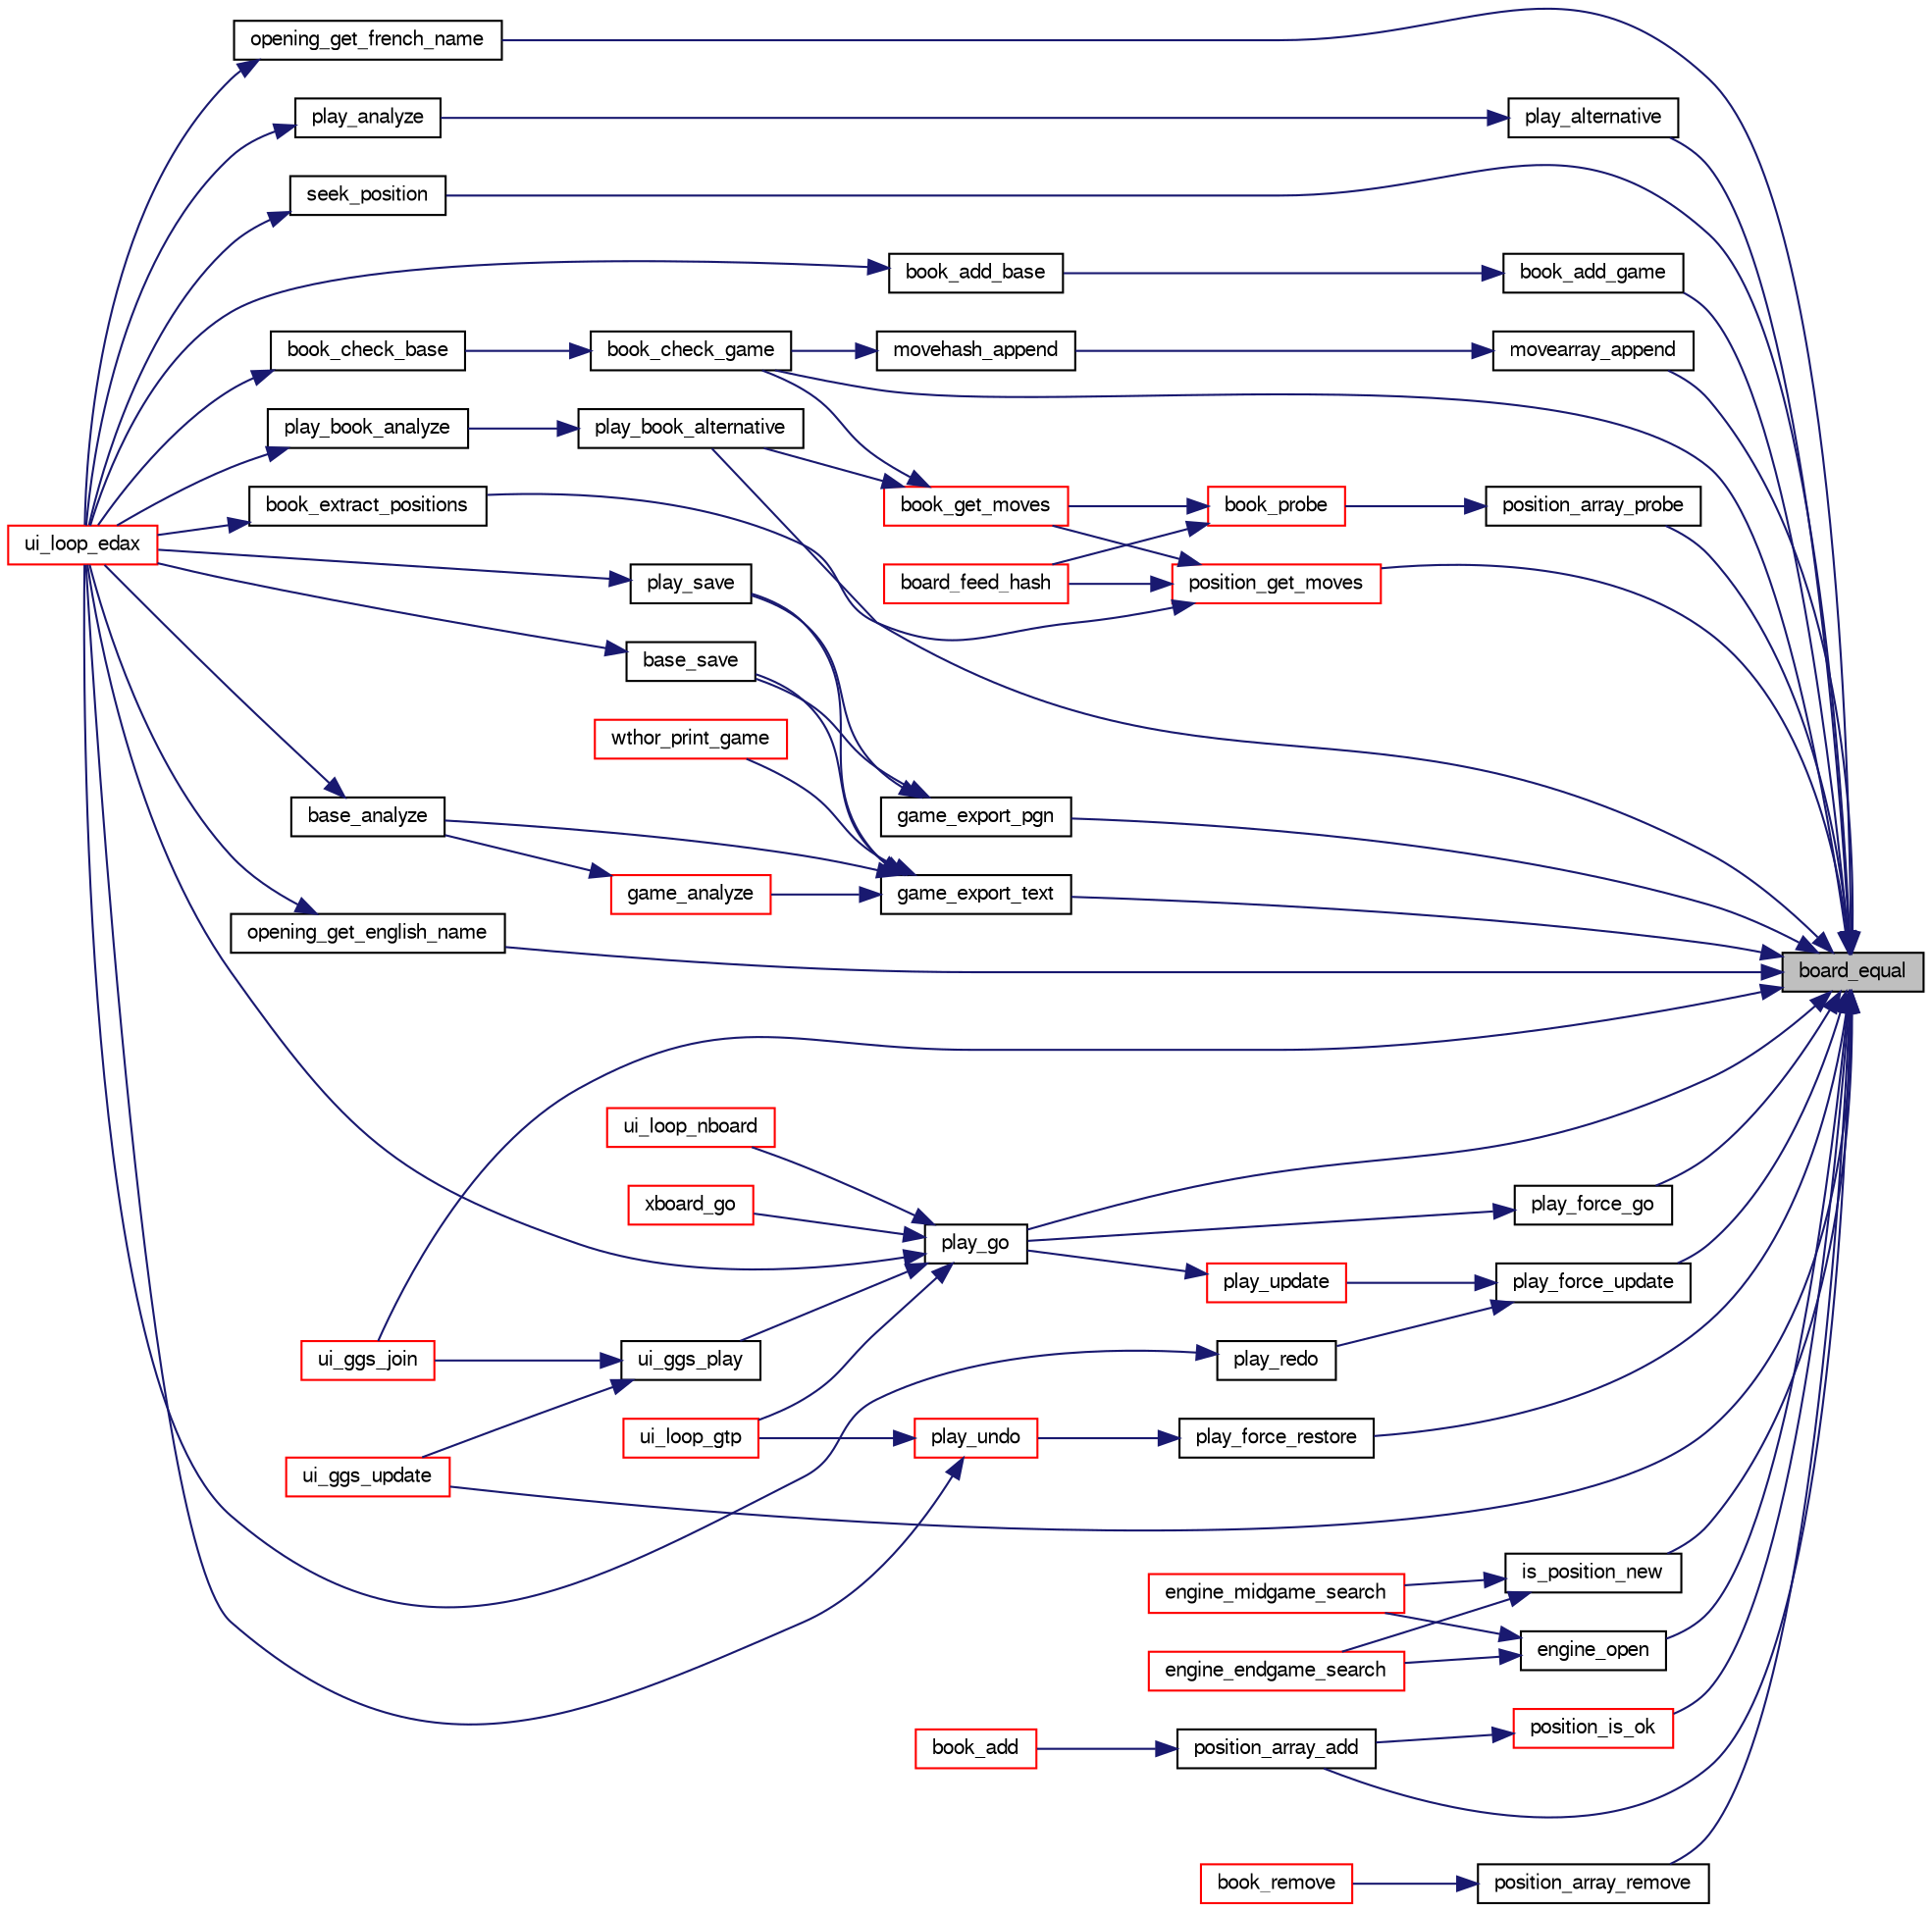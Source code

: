 digraph "board_equal"
{
 // LATEX_PDF_SIZE
  bgcolor="transparent";
  edge [fontname="FreeSans",fontsize="10",labelfontname="FreeSans",labelfontsize="10"];
  node [fontname="FreeSans",fontsize="10",shape=record];
  rankdir="RL";
  Node1 [label="board_equal",height=0.2,width=0.4,color="black", fillcolor="grey75", style="filled", fontcolor="black",tooltip="Compare two board for equality."];
  Node1 -> Node2 [dir="back",color="midnightblue",fontsize="10",style="solid",fontname="FreeSans"];
  Node2 [label="book_add_game",height=0.2,width=0.4,color="black",URL="$book_8c.html#aea8461bde1df7dad3d55f9589c1ed586",tooltip="Add positions from a game."];
  Node2 -> Node3 [dir="back",color="midnightblue",fontsize="10",style="solid",fontname="FreeSans"];
  Node3 [label="book_add_base",height=0.2,width=0.4,color="black",URL="$book_8c.html#af1d5717ff0e5c8adb16ec5f86197cc33",tooltip="Add positions from a game database."];
  Node3 -> Node4 [dir="back",color="midnightblue",fontsize="10",style="solid",fontname="FreeSans"];
  Node4 [label="ui_loop_edax",height=0.2,width=0.4,color="red",URL="$edax_8c.html#a2354b96c7688bae32bedb6203d672f50",tooltip="Loop event."];
  Node1 -> Node7 [dir="back",color="midnightblue",fontsize="10",style="solid",fontname="FreeSans"];
  Node7 [label="book_check_game",height=0.2,width=0.4,color="black",URL="$book_8c.html#a8996ed1153616ffa18e6819b88e106c9",tooltip="Check positions from a game."];
  Node7 -> Node8 [dir="back",color="midnightblue",fontsize="10",style="solid",fontname="FreeSans"];
  Node8 [label="book_check_base",height=0.2,width=0.4,color="black",URL="$book_8c.html#a1a212c1d3af5bc7a9183a3de0ab9cb90",tooltip="Check positions from a game database."];
  Node8 -> Node4 [dir="back",color="midnightblue",fontsize="10",style="solid",fontname="FreeSans"];
  Node1 -> Node9 [dir="back",color="midnightblue",fontsize="10",style="solid",fontname="FreeSans"];
  Node9 [label="engine_open",height=0.2,width=0.4,color="black",URL="$cassio_8c.html#a9ff171085ccae4be6241cd583028adcf",tooltip="Open search engine."];
  Node9 -> Node10 [dir="back",color="midnightblue",fontsize="10",style="solid",fontname="FreeSans"];
  Node10 [label="engine_endgame_search",height=0.2,width=0.4,color="red",URL="$cassio_8c.html#a59118e647ced4f05560b431b30ad73b9",tooltip="Endgame search."];
  Node9 -> Node12 [dir="back",color="midnightblue",fontsize="10",style="solid",fontname="FreeSans"];
  Node12 [label="engine_midgame_search",height=0.2,width=0.4,color="red",URL="$cassio_8c.html#a71ebe2bfb187238a48c94edd82cb3024",tooltip="Midgame search."];
  Node1 -> Node13 [dir="back",color="midnightblue",fontsize="10",style="solid",fontname="FreeSans"];
  Node13 [label="game_export_pgn",height=0.2,width=0.4,color="black",URL="$game_8c.html#acf88b6a57b6b9305fce116cb0df32138",tooltip="Write a game to a pgn file."];
  Node13 -> Node14 [dir="back",color="midnightblue",fontsize="10",style="solid",fontname="FreeSans"];
  Node14 [label="base_save",height=0.2,width=0.4,color="black",URL="$base_8c.html#a290adf2a96f38b6d37874b1486027ec8",tooltip="Save a game database."];
  Node14 -> Node4 [dir="back",color="midnightblue",fontsize="10",style="solid",fontname="FreeSans"];
  Node13 -> Node15 [dir="back",color="midnightblue",fontsize="10",style="solid",fontname="FreeSans"];
  Node15 [label="play_save",height=0.2,width=0.4,color="black",URL="$play_8c.html#a6bfab22913b749330068bde2bb80afa3",tooltip="Save a played game."];
  Node15 -> Node4 [dir="back",color="midnightblue",fontsize="10",style="solid",fontname="FreeSans"];
  Node1 -> Node16 [dir="back",color="midnightblue",fontsize="10",style="solid",fontname="FreeSans"];
  Node16 [label="game_export_text",height=0.2,width=0.4,color="black",URL="$game_8c.html#a62b6bc0719281a1beb368799478f8332",tooltip="Write a game to a text file."];
  Node16 -> Node17 [dir="back",color="midnightblue",fontsize="10",style="solid",fontname="FreeSans"];
  Node17 [label="base_analyze",height=0.2,width=0.4,color="black",URL="$base_8c.html#a130adf3915feeb8dd21edd8c715c220f",tooltip="Base analysis."];
  Node17 -> Node4 [dir="back",color="midnightblue",fontsize="10",style="solid",fontname="FreeSans"];
  Node16 -> Node14 [dir="back",color="midnightblue",fontsize="10",style="solid",fontname="FreeSans"];
  Node16 -> Node18 [dir="back",color="midnightblue",fontsize="10",style="solid",fontname="FreeSans"];
  Node18 [label="game_analyze",height=0.2,width=0.4,color="red",URL="$game_8c.html#a17775ff0efa3d8592bed935dedb31a45",tooltip="Analyze an endgame."];
  Node18 -> Node17 [dir="back",color="midnightblue",fontsize="10",style="solid",fontname="FreeSans"];
  Node16 -> Node15 [dir="back",color="midnightblue",fontsize="10",style="solid",fontname="FreeSans"];
  Node16 -> Node21 [dir="back",color="midnightblue",fontsize="10",style="solid",fontname="FreeSans"];
  Node21 [label="wthor_print_game",height=0.2,width=0.4,color="red",URL="$base_8c.html#a8e5fad7957b25e222378c9704bef3593",tooltip="print a wthor game."];
  Node1 -> Node22 [dir="back",color="midnightblue",fontsize="10",style="solid",fontname="FreeSans"];
  Node22 [label="is_position_new",height=0.2,width=0.4,color="black",URL="$cassio_8c.html#a8e140d120e3d7fdf016b1a7df2733774",tooltip=" "];
  Node22 -> Node10 [dir="back",color="midnightblue",fontsize="10",style="solid",fontname="FreeSans"];
  Node22 -> Node12 [dir="back",color="midnightblue",fontsize="10",style="solid",fontname="FreeSans"];
  Node1 -> Node23 [dir="back",color="midnightblue",fontsize="10",style="solid",fontname="FreeSans"];
  Node23 [label="movearray_append",height=0.2,width=0.4,color="black",URL="$move_8c.html#a7bfcbcdc6f87d03274315a4e958a4640",tooltip="Append a position."];
  Node23 -> Node24 [dir="back",color="midnightblue",fontsize="10",style="solid",fontname="FreeSans"];
  Node24 [label="movehash_append",height=0.2,width=0.4,color="black",URL="$move_8c.html#a5c446e3414594b950b7d1a6e219aa960",tooltip="Append a position to the hash table."];
  Node24 -> Node7 [dir="back",color="midnightblue",fontsize="10",style="solid",fontname="FreeSans"];
  Node1 -> Node25 [dir="back",color="midnightblue",fontsize="10",style="solid",fontname="FreeSans"];
  Node25 [label="opening_get_english_name",height=0.2,width=0.4,color="black",URL="$opening_8c.html#a29fe489da5c01afa117dbc8b836f3e19",tooltip="Check if a board has got an engilsh opening name."];
  Node25 -> Node4 [dir="back",color="midnightblue",fontsize="10",style="solid",fontname="FreeSans"];
  Node1 -> Node26 [dir="back",color="midnightblue",fontsize="10",style="solid",fontname="FreeSans"];
  Node26 [label="opening_get_french_name",height=0.2,width=0.4,color="black",URL="$opening_8c.html#a72ee5109eda4126f1540dab97af838c0",tooltip="Check if a board has got a french opening name."];
  Node26 -> Node4 [dir="back",color="midnightblue",fontsize="10",style="solid",fontname="FreeSans"];
  Node1 -> Node27 [dir="back",color="midnightblue",fontsize="10",style="solid",fontname="FreeSans"];
  Node27 [label="play_alternative",height=0.2,width=0.4,color="black",URL="$play_8c.html#ab220e1e3acf69015cd2e2b32abbdbaae",tooltip="Seek for the best alternative move."];
  Node27 -> Node28 [dir="back",color="midnightblue",fontsize="10",style="solid",fontname="FreeSans"];
  Node28 [label="play_analyze",height=0.2,width=0.4,color="black",URL="$play_8c.html#a32624a895b8cf4ec475a8de0ee5df3a1",tooltip="Analyze a played game."];
  Node28 -> Node4 [dir="back",color="midnightblue",fontsize="10",style="solid",fontname="FreeSans"];
  Node1 -> Node29 [dir="back",color="midnightblue",fontsize="10",style="solid",fontname="FreeSans"];
  Node29 [label="play_book_alternative",height=0.2,width=0.4,color="black",URL="$play_8c.html#a0a53dfd153477f6332c030733e3a2d56",tooltip="Seek for the best alternative move from the opening book."];
  Node29 -> Node30 [dir="back",color="midnightblue",fontsize="10",style="solid",fontname="FreeSans"];
  Node30 [label="play_book_analyze",height=0.2,width=0.4,color="black",URL="$play_8c.html#a59d1d9b9a031ed112e8c41798c8b9eee",tooltip="Analyze a played game."];
  Node30 -> Node4 [dir="back",color="midnightblue",fontsize="10",style="solid",fontname="FreeSans"];
  Node1 -> Node31 [dir="back",color="midnightblue",fontsize="10",style="solid",fontname="FreeSans"];
  Node31 [label="play_force_go",height=0.2,width=0.4,color="black",URL="$play_8c.html#a0fac168d26c41a2a24f357011d546143",tooltip="Play a forced move."];
  Node31 -> Node32 [dir="back",color="midnightblue",fontsize="10",style="solid",fontname="FreeSans"];
  Node32 [label="play_go",height=0.2,width=0.4,color="black",URL="$play_8c.html#aeba64a0b6660a04cff93da447da3f746",tooltip="Start thinking."];
  Node32 -> Node33 [dir="back",color="midnightblue",fontsize="10",style="solid",fontname="FreeSans"];
  Node33 [label="ui_ggs_play",height=0.2,width=0.4,color="black",URL="$ggs_8c.html#a55704d516945d0fc38a4aae02fca1bfe",tooltip="ui_ggs_play"];
  Node33 -> Node34 [dir="back",color="midnightblue",fontsize="10",style="solid",fontname="FreeSans"];
  Node34 [label="ui_ggs_join",height=0.2,width=0.4,color="red",URL="$ggs_8c.html#afc8b9c7d5dd5c68bdabac6790ff83aff",tooltip="ui_ggs_join"];
  Node33 -> Node36 [dir="back",color="midnightblue",fontsize="10",style="solid",fontname="FreeSans"];
  Node36 [label="ui_ggs_update",height=0.2,width=0.4,color="red",URL="$ggs_8c.html#add208abcf5430b768477f3ea02a2b139",tooltip="ui_ggs_update"];
  Node32 -> Node4 [dir="back",color="midnightblue",fontsize="10",style="solid",fontname="FreeSans"];
  Node32 -> Node37 [dir="back",color="midnightblue",fontsize="10",style="solid",fontname="FreeSans"];
  Node37 [label="ui_loop_gtp",height=0.2,width=0.4,color="red",URL="$gtp_8c.html#aa036470059be60da73acd63418093e1e",tooltip="Loop event."];
  Node32 -> Node38 [dir="back",color="midnightblue",fontsize="10",style="solid",fontname="FreeSans"];
  Node38 [label="ui_loop_nboard",height=0.2,width=0.4,color="red",URL="$nboard_8c.html#a13ec69450a157e8cbf526b11d1a27be6",tooltip="Loop event."];
  Node32 -> Node39 [dir="back",color="midnightblue",fontsize="10",style="solid",fontname="FreeSans"];
  Node39 [label="xboard_go",height=0.2,width=0.4,color="red",URL="$xboard_8c.html#ac3cbe43d38c75f78ef60f463f91bf3fe",tooltip=" "];
  Node1 -> Node42 [dir="back",color="midnightblue",fontsize="10",style="solid",fontname="FreeSans"];
  Node42 [label="play_force_restore",height=0.2,width=0.4,color="black",URL="$play_8c.html#a0f958b5a711058c82752c80a979ace12",tooltip="Restore a forced line."];
  Node42 -> Node43 [dir="back",color="midnightblue",fontsize="10",style="solid",fontname="FreeSans"];
  Node43 [label="play_undo",height=0.2,width=0.4,color="red",URL="$play_8c.html#ad882a4aab00428deb1159a896b46884e",tooltip="Undo a move."];
  Node43 -> Node4 [dir="back",color="midnightblue",fontsize="10",style="solid",fontname="FreeSans"];
  Node43 -> Node37 [dir="back",color="midnightblue",fontsize="10",style="solid",fontname="FreeSans"];
  Node1 -> Node44 [dir="back",color="midnightblue",fontsize="10",style="solid",fontname="FreeSans"];
  Node44 [label="play_force_update",height=0.2,width=0.4,color="black",URL="$play_8c.html#aa6c1c201217d9e3141a02512635d98c1",tooltip="Update a forced line."];
  Node44 -> Node45 [dir="back",color="midnightblue",fontsize="10",style="solid",fontname="FreeSans"];
  Node45 [label="play_redo",height=0.2,width=0.4,color="black",URL="$play_8c.html#add09aa48ac574a2eccb7859b661679f5",tooltip="Redo a move."];
  Node45 -> Node4 [dir="back",color="midnightblue",fontsize="10",style="solid",fontname="FreeSans"];
  Node44 -> Node46 [dir="back",color="midnightblue",fontsize="10",style="solid",fontname="FreeSans"];
  Node46 [label="play_update",height=0.2,width=0.4,color="red",URL="$play_8c.html#a565bcabc21b749bfaad647fd4a4225ea",tooltip="Update the game."];
  Node46 -> Node32 [dir="back",color="midnightblue",fontsize="10",style="solid",fontname="FreeSans"];
  Node1 -> Node32 [dir="back",color="midnightblue",fontsize="10",style="solid",fontname="FreeSans"];
  Node1 -> Node51 [dir="back",color="midnightblue",fontsize="10",style="solid",fontname="FreeSans"];
  Node51 [label="position_array_add",height=0.2,width=0.4,color="black",URL="$book_8c.html#a33dd65578cee2bb82c44f6b5bcc7ca70",tooltip="Add a position to the array."];
  Node51 -> Node52 [dir="back",color="midnightblue",fontsize="10",style="solid",fontname="FreeSans"];
  Node52 [label="book_add",height=0.2,width=0.4,color="red",URL="$book_8c.html#a7599271392bdcf62052bcd8f4e9283e7",tooltip="Add a position to the book."];
  Node1 -> Node71 [dir="back",color="midnightblue",fontsize="10",style="solid",fontname="FreeSans"];
  Node71 [label="position_array_probe",height=0.2,width=0.4,color="black",URL="$book_8c.html#a4b85ae156ceeffb8dfc802ccd4e96804",tooltip="Find a position in the array."];
  Node71 -> Node72 [dir="back",color="midnightblue",fontsize="10",style="solid",fontname="FreeSans"];
  Node72 [label="book_probe",height=0.2,width=0.4,color="red",URL="$book_8c.html#a0618aa17a7aef4ce9704705ab3f4a8fa",tooltip="Find a position in the book."];
  Node72 -> Node73 [dir="back",color="midnightblue",fontsize="10",style="solid",fontname="FreeSans"];
  Node73 [label="board_feed_hash",height=0.2,width=0.4,color="red",URL="$book_8c.html#a9c0c6a1b902182109525eb3e10db7cad",tooltip="Feed hash from a position."];
  Node72 -> Node79 [dir="back",color="midnightblue",fontsize="10",style="solid",fontname="FreeSans"];
  Node79 [label="book_get_moves",height=0.2,width=0.4,color="red",URL="$book_8c.html#aa1610f481122264992eac876893fdf35",tooltip="Get a list of moves from the book."];
  Node79 -> Node7 [dir="back",color="midnightblue",fontsize="10",style="solid",fontname="FreeSans"];
  Node79 -> Node29 [dir="back",color="midnightblue",fontsize="10",style="solid",fontname="FreeSans"];
  Node1 -> Node97 [dir="back",color="midnightblue",fontsize="10",style="solid",fontname="FreeSans"];
  Node97 [label="position_array_remove",height=0.2,width=0.4,color="black",URL="$book_8c.html#aac0b9534e708b9b5c2d89b3a44ea5474",tooltip="Remove a position from an array."];
  Node97 -> Node98 [dir="back",color="midnightblue",fontsize="10",style="solid",fontname="FreeSans"];
  Node98 [label="book_remove",height=0.2,width=0.4,color="red",URL="$book_8c.html#a76f46212f1b7245db77bef0218a684d6",tooltip="Remove a position from the book."];
  Node1 -> Node99 [dir="back",color="midnightblue",fontsize="10",style="solid",fontname="FreeSans"];
  Node99 [label="position_get_moves",height=0.2,width=0.4,color="red",URL="$book_8c.html#a66fb9c00f652c4cb754bee6878794976",tooltip="Get moves from a position."];
  Node99 -> Node73 [dir="back",color="midnightblue",fontsize="10",style="solid",fontname="FreeSans"];
  Node99 -> Node100 [dir="back",color="midnightblue",fontsize="10",style="solid",fontname="FreeSans"];
  Node100 [label="book_extract_positions",height=0.2,width=0.4,color="black",URL="$book_8c.html#a0e747ea137315fed0a141a8b371c8960",tooltip="print a set of position."];
  Node100 -> Node4 [dir="back",color="midnightblue",fontsize="10",style="solid",fontname="FreeSans"];
  Node99 -> Node79 [dir="back",color="midnightblue",fontsize="10",style="solid",fontname="FreeSans"];
  Node1 -> Node105 [dir="back",color="midnightblue",fontsize="10",style="solid",fontname="FreeSans"];
  Node105 [label="position_is_ok",height=0.2,width=0.4,color="red",URL="$book_8c.html#a72ebb0fd09a7722748b1a0c46f42312e",tooltip="Check if position is ok or need fixing."];
  Node105 -> Node51 [dir="back",color="midnightblue",fontsize="10",style="solid",fontname="FreeSans"];
  Node1 -> Node107 [dir="back",color="midnightblue",fontsize="10",style="solid",fontname="FreeSans"];
  Node107 [label="seek_position",height=0.2,width=0.4,color="black",URL="$perft_8c.html#a57b8a15d869c73d526108aff1789864a",tooltip="seek a game that reach to a position"];
  Node107 -> Node4 [dir="back",color="midnightblue",fontsize="10",style="solid",fontname="FreeSans"];
  Node1 -> Node34 [dir="back",color="midnightblue",fontsize="10",style="solid",fontname="FreeSans"];
  Node1 -> Node36 [dir="back",color="midnightblue",fontsize="10",style="solid",fontname="FreeSans"];
}
